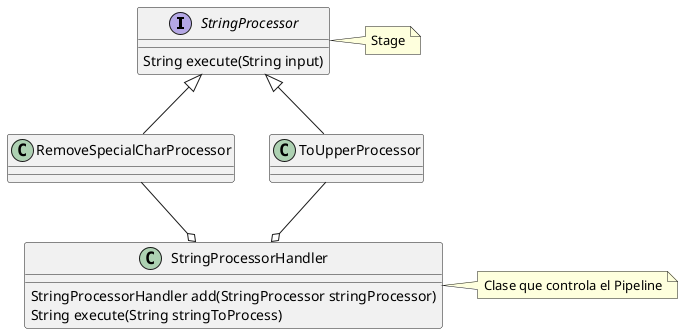 @startuml

interface StringProcessor {
String execute(String input)
}

RemoveSpecialCharProcessor -up-|> StringProcessor
ToUpperProcessor -up-|> StringProcessor

class StringProcessorHandler {
StringProcessorHandler add(StringProcessor stringProcessor)
String execute(String stringToProcess)
}

RemoveSpecialCharProcessor --o StringProcessorHandler
ToUpperProcessor --o StringProcessorHandler

note "Clase que controla el Pipeline" as NoteStringProcessorHandler
StringProcessorHandler .r. NoteStringProcessorHandler

note "Stage" as NoteStringProcessor
StringProcessor .r. NoteStringProcessor

@enduml